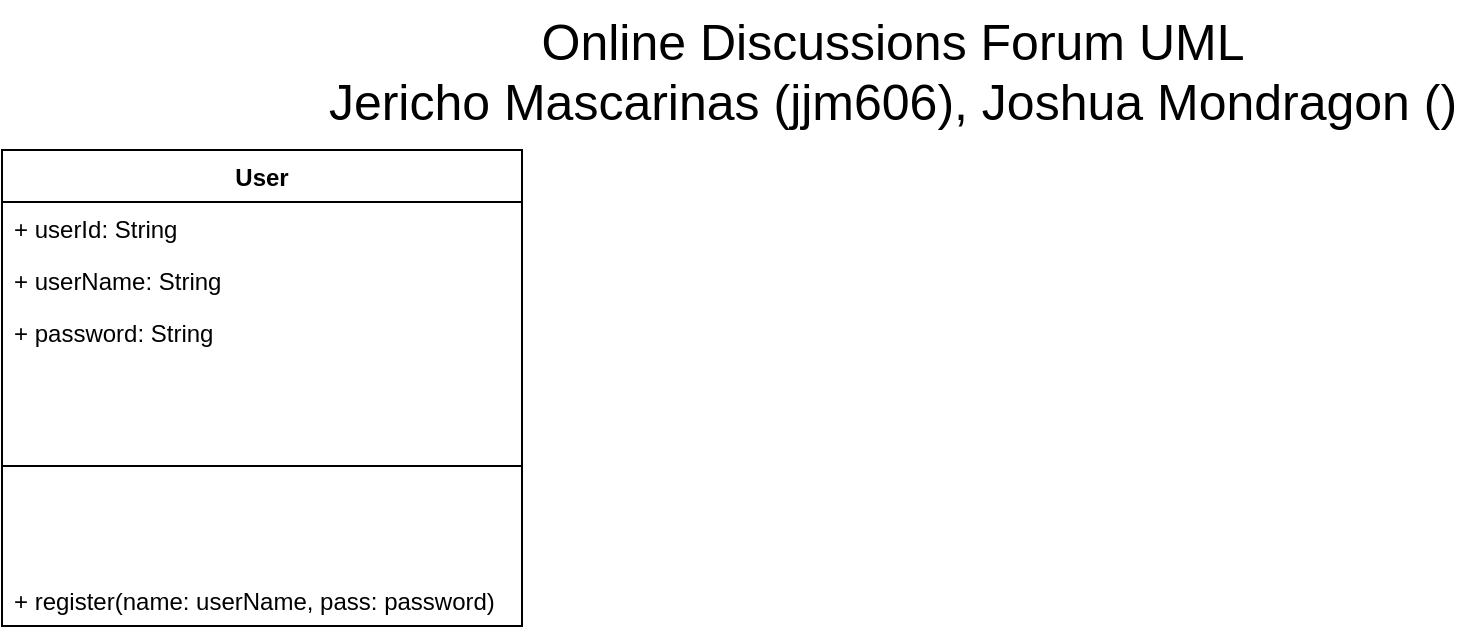 <mxfile version="26.1.0">
  <diagram name="Page-1" id="V61YrVBHvEC8E2RWh_0l">
    <mxGraphModel dx="1804" dy="647" grid="1" gridSize="10" guides="1" tooltips="1" connect="1" arrows="1" fold="1" page="1" pageScale="1" pageWidth="850" pageHeight="1100" math="0" shadow="0">
      <root>
        <mxCell id="0" />
        <mxCell id="1" parent="0" />
        <mxCell id="E9AIwkvTZLpxA2_Lacmk-5" value="&lt;font style=&quot;font-size: 25px;&quot;&gt;Online Discussions Forum UML&lt;/font&gt;&lt;div&gt;&lt;font style=&quot;font-size: 25px;&quot;&gt;Jericho Mascarinas (jjm606), Joshua Mondragon ()&lt;/font&gt;&lt;/div&gt;" style="text;html=1;align=center;verticalAlign=middle;resizable=0;points=[];autosize=1;strokeColor=none;fillColor=none;" parent="1" vertex="1">
          <mxGeometry x="130" y="15" width="590" height="70" as="geometry" />
        </mxCell>
        <mxCell id="E9AIwkvTZLpxA2_Lacmk-6" value="User" style="swimlane;fontStyle=1;align=center;verticalAlign=top;childLayout=stackLayout;horizontal=1;startSize=26;horizontalStack=0;resizeParent=1;resizeParentMax=0;resizeLast=0;collapsible=1;marginBottom=0;whiteSpace=wrap;html=1;" parent="1" vertex="1">
          <mxGeometry x="-20" y="90" width="260" height="238" as="geometry" />
        </mxCell>
        <mxCell id="E9AIwkvTZLpxA2_Lacmk-7" value="+ userId: String" style="text;strokeColor=none;fillColor=none;align=left;verticalAlign=top;spacingLeft=4;spacingRight=4;overflow=hidden;rotatable=0;points=[[0,0.5],[1,0.5]];portConstraint=eastwest;whiteSpace=wrap;html=1;" parent="E9AIwkvTZLpxA2_Lacmk-6" vertex="1">
          <mxGeometry y="26" width="260" height="26" as="geometry" />
        </mxCell>
        <mxCell id="E9AIwkvTZLpxA2_Lacmk-10" value="+ userName: String" style="text;strokeColor=none;fillColor=none;align=left;verticalAlign=top;spacingLeft=4;spacingRight=4;overflow=hidden;rotatable=0;points=[[0,0.5],[1,0.5]];portConstraint=eastwest;whiteSpace=wrap;html=1;" parent="E9AIwkvTZLpxA2_Lacmk-6" vertex="1">
          <mxGeometry y="52" width="260" height="26" as="geometry" />
        </mxCell>
        <mxCell id="E9AIwkvTZLpxA2_Lacmk-11" value="+ password: String" style="text;strokeColor=none;fillColor=none;align=left;verticalAlign=top;spacingLeft=4;spacingRight=4;overflow=hidden;rotatable=0;points=[[0,0.5],[1,0.5]];portConstraint=eastwest;whiteSpace=wrap;html=1;" parent="E9AIwkvTZLpxA2_Lacmk-6" vertex="1">
          <mxGeometry y="78" width="260" height="26" as="geometry" />
        </mxCell>
        <mxCell id="E9AIwkvTZLpxA2_Lacmk-8" value="" style="line;strokeWidth=1;fillColor=none;align=left;verticalAlign=middle;spacingTop=-1;spacingLeft=3;spacingRight=3;rotatable=0;labelPosition=right;points=[];portConstraint=eastwest;strokeColor=inherit;" parent="E9AIwkvTZLpxA2_Lacmk-6" vertex="1">
          <mxGeometry y="104" width="260" height="108" as="geometry" />
        </mxCell>
        <mxCell id="E9AIwkvTZLpxA2_Lacmk-9" value="+ register(name: userName, pass: password)" style="text;strokeColor=none;fillColor=none;align=left;verticalAlign=top;spacingLeft=4;spacingRight=4;overflow=hidden;rotatable=0;points=[[0,0.5],[1,0.5]];portConstraint=eastwest;whiteSpace=wrap;html=1;" parent="E9AIwkvTZLpxA2_Lacmk-6" vertex="1">
          <mxGeometry y="212" width="260" height="26" as="geometry" />
        </mxCell>
      </root>
    </mxGraphModel>
  </diagram>
</mxfile>
